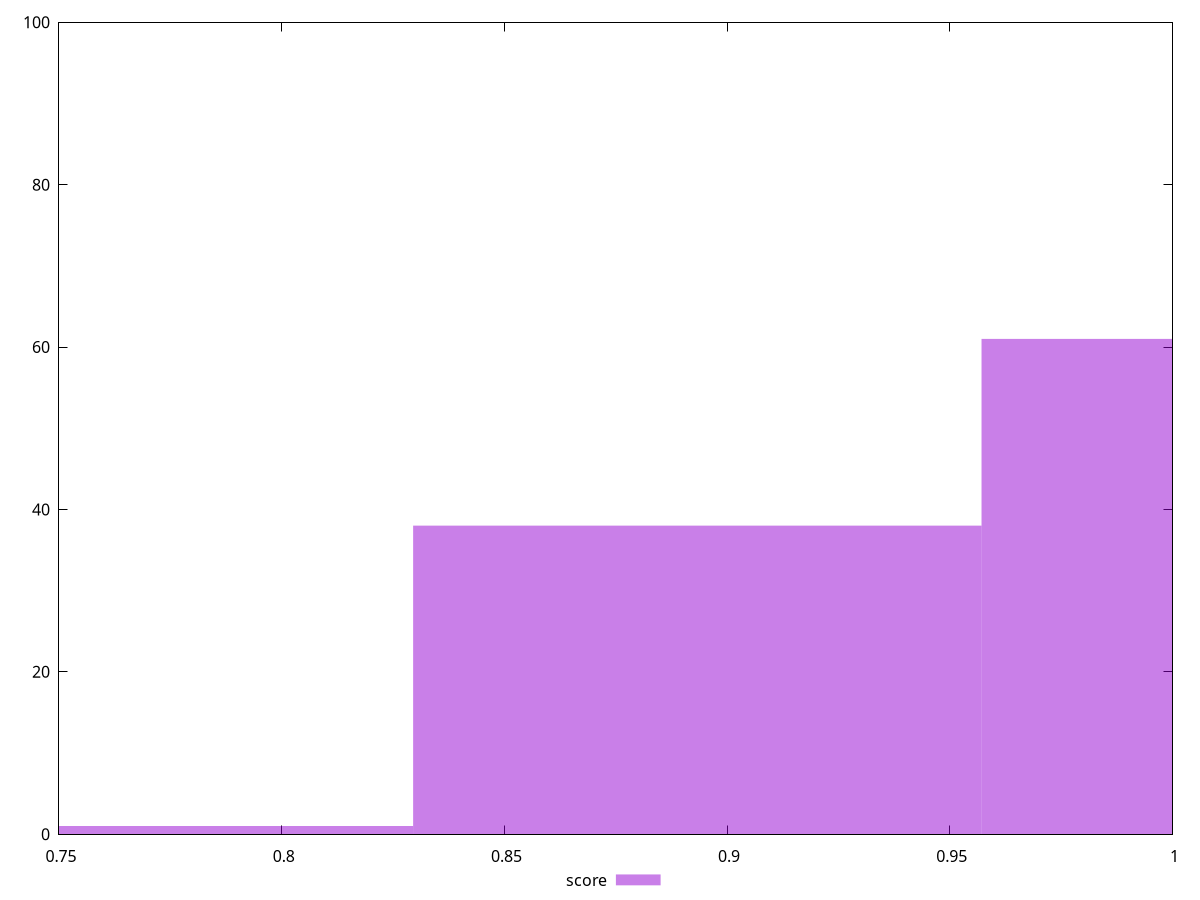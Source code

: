 reset

$score <<EOF
0.8933153059999503 38
1.0209317782856575 61
0.7656988337142432 1
EOF

set key outside below
set boxwidth 0.1276164722857072
set xrange [0.75:1]
set yrange [0:100]
set trange [0:100]
set style fill transparent solid 0.5 noborder
set terminal svg size 640, 490 enhanced background rgb 'white'
set output "reprap/unminified-css/samples/pages+cached+noexternal/score/histogram.svg"

plot $score title "score" with boxes

reset
